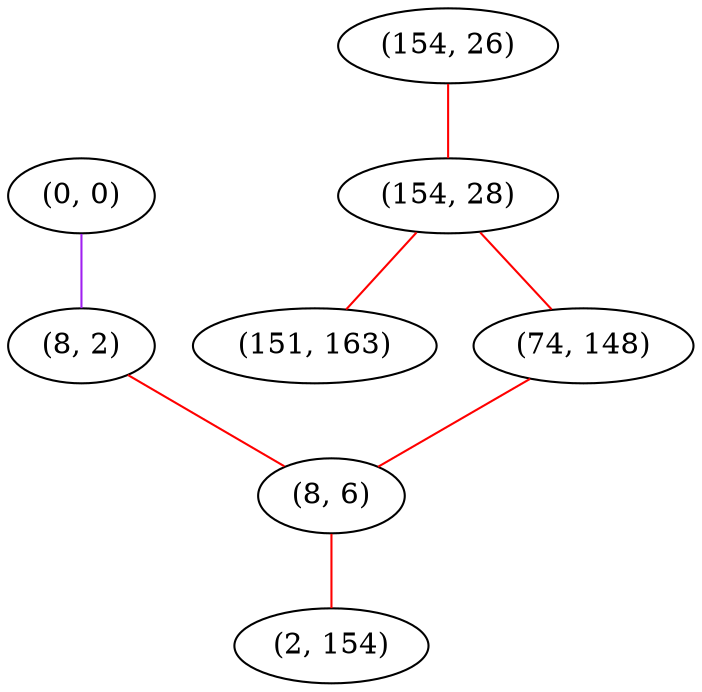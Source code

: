 graph "" {
"(0, 0)";
"(8, 2)";
"(154, 26)";
"(154, 28)";
"(151, 163)";
"(74, 148)";
"(8, 6)";
"(2, 154)";
"(0, 0)" -- "(8, 2)"  [color=purple, key=0, weight=4];
"(8, 2)" -- "(8, 6)"  [color=red, key=0, weight=1];
"(154, 26)" -- "(154, 28)"  [color=red, key=0, weight=1];
"(154, 28)" -- "(151, 163)"  [color=red, key=0, weight=1];
"(154, 28)" -- "(74, 148)"  [color=red, key=0, weight=1];
"(74, 148)" -- "(8, 6)"  [color=red, key=0, weight=1];
"(8, 6)" -- "(2, 154)"  [color=red, key=0, weight=1];
}
